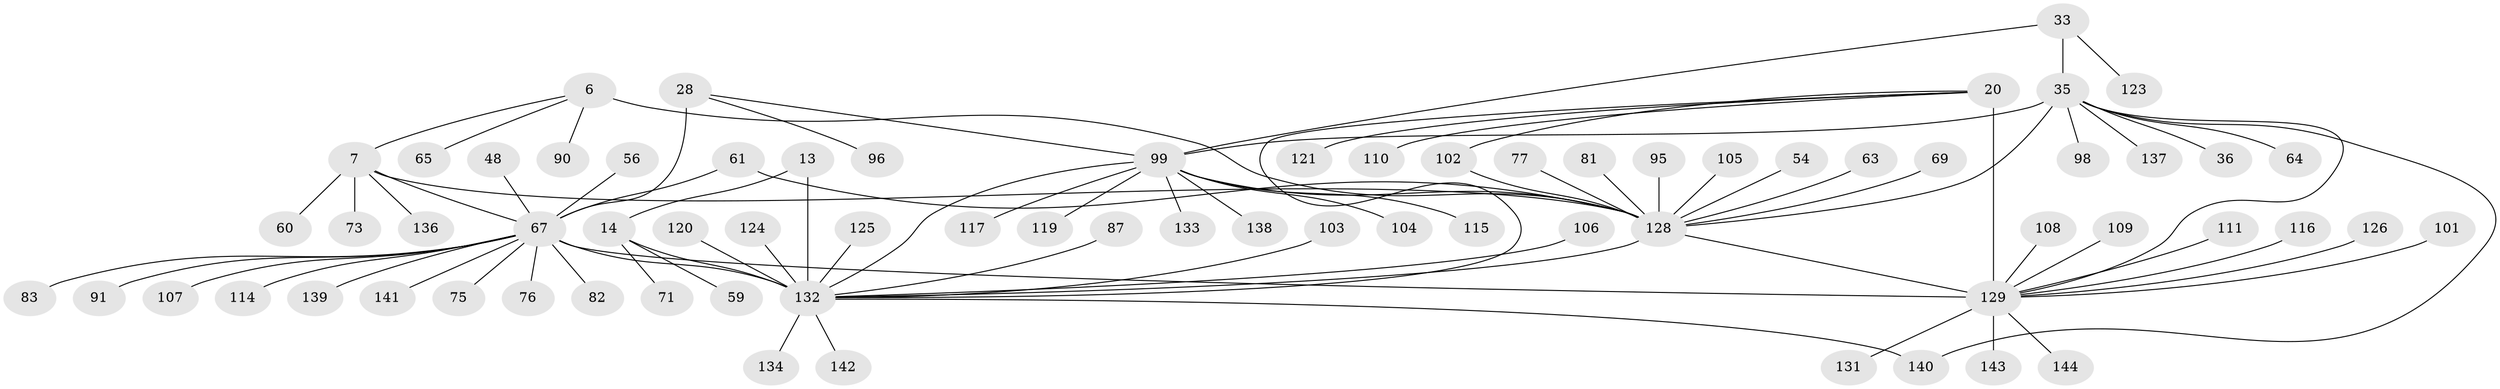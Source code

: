 // original degree distribution, {8: 0.020833333333333332, 11: 0.027777777777777776, 12: 0.034722222222222224, 7: 0.05555555555555555, 9: 0.020833333333333332, 14: 0.013888888888888888, 6: 0.027777777777777776, 10: 0.034722222222222224, 13: 0.006944444444444444, 1: 0.6388888888888888, 3: 0.034722222222222224, 2: 0.0763888888888889, 5: 0.006944444444444444}
// Generated by graph-tools (version 1.1) at 2025/54/03/09/25 04:54:41]
// undirected, 72 vertices, 84 edges
graph export_dot {
graph [start="1"]
  node [color=gray90,style=filled];
  6 [super="+4"];
  7 [super="+1"];
  13 [super="+12"];
  14 [super="+11"];
  20 [super="+16"];
  28 [super="+27"];
  33 [super="+30"];
  35 [super="+32"];
  36;
  48 [super="+47"];
  54;
  56;
  59;
  60;
  61;
  63;
  64;
  65;
  67 [super="+25+45+46"];
  69;
  71 [super="+38"];
  73;
  75;
  76;
  77;
  81;
  82;
  83;
  87;
  90;
  91 [super="+43"];
  95;
  96;
  98;
  99 [super="+97"];
  101;
  102;
  103;
  104;
  105;
  106;
  107;
  108;
  109 [super="+88"];
  110;
  111 [super="+89"];
  114;
  115;
  116;
  117;
  119;
  120;
  121;
  123 [super="+122"];
  124;
  125;
  126;
  128 [super="+113+5+39+50+51"];
  129 [super="+21+44+53+57+58+66+17+55+70+72+84+85+92+93+94"];
  131;
  132 [super="+10+41+127+42+68+79+80"];
  133 [super="+112"];
  134 [super="+118"];
  136;
  137;
  138;
  139 [super="+130"];
  140 [super="+86"];
  141;
  142;
  143;
  144 [super="+135"];
  6 -- 7 [weight=4];
  6 -- 65;
  6 -- 90;
  6 -- 128 [weight=6];
  7 -- 60;
  7 -- 73;
  7 -- 128 [weight=7];
  7 -- 136;
  7 -- 67;
  13 -- 14 [weight=4];
  13 -- 132 [weight=6];
  14 -- 59;
  14 -- 71;
  14 -- 132 [weight=6];
  20 -- 102;
  20 -- 121;
  20 -- 110;
  20 -- 132;
  20 -- 129 [weight=10];
  28 -- 96;
  28 -- 67 [weight=12];
  28 -- 99;
  33 -- 35 [weight=6];
  33 -- 123;
  33 -- 99 [weight=4];
  35 -- 64;
  35 -- 36;
  35 -- 98;
  35 -- 137;
  35 -- 140;
  35 -- 128;
  35 -- 129;
  35 -- 99 [weight=6];
  48 -- 67;
  54 -- 128;
  56 -- 67;
  61 -- 128;
  61 -- 67;
  63 -- 128;
  67 -- 132 [weight=2];
  67 -- 75;
  67 -- 76;
  67 -- 139;
  67 -- 141;
  67 -- 82;
  67 -- 83;
  67 -- 91;
  67 -- 107;
  67 -- 114;
  67 -- 129;
  69 -- 128;
  77 -- 128;
  81 -- 128;
  87 -- 132;
  95 -- 128;
  99 -- 128;
  99 -- 132;
  99 -- 133;
  99 -- 104;
  99 -- 138;
  99 -- 115;
  99 -- 117;
  99 -- 119;
  101 -- 129;
  102 -- 128;
  103 -- 132;
  105 -- 128;
  106 -- 132;
  108 -- 129;
  109 -- 129;
  111 -- 129;
  116 -- 129;
  120 -- 132;
  124 -- 132;
  125 -- 132;
  126 -- 129;
  128 -- 132;
  128 -- 129;
  129 -- 131;
  129 -- 144;
  129 -- 143;
  132 -- 134;
  132 -- 140;
  132 -- 142;
}
